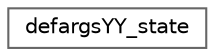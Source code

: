 digraph "Graphical Class Hierarchy"
{
 // INTERACTIVE_SVG=YES
 // LATEX_PDF_SIZE
  bgcolor="transparent";
  edge [fontname=Helvetica,fontsize=10,labelfontname=Helvetica,labelfontsize=10];
  node [fontname=Helvetica,fontsize=10,shape=box,height=0.2,width=0.4];
  rankdir="LR";
  Node0 [label="defargsYY_state",height=0.2,width=0.4,color="grey40", fillcolor="white", style="filled",URL="$de/dcd/structdefargs_y_y__state.html",tooltip=" "];
}
